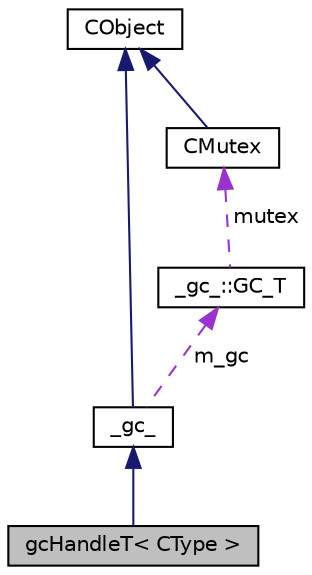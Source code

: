 digraph "gcHandleT&lt; CType &gt;"
{
  edge [fontname="Helvetica",fontsize="10",labelfontname="Helvetica",labelfontsize="10"];
  node [fontname="Helvetica",fontsize="10",shape=record];
  Node1 [label="gcHandleT\< CType \>",height=0.2,width=0.4,color="black", fillcolor="grey75", style="filled" fontcolor="black"];
  Node2 -> Node1 [dir="back",color="midnightblue",fontsize="10",style="solid",fontname="Helvetica"];
  Node2 [label="_gc_",height=0.2,width=0.4,color="black", fillcolor="white", style="filled",URL="$df/dee/class__gc__.html"];
  Node3 -> Node2 [dir="back",color="midnightblue",fontsize="10",style="solid",fontname="Helvetica"];
  Node3 [label="CObject",height=0.2,width=0.4,color="black", fillcolor="white", style="filled",URL="$dc/dac/class_c_object.html"];
  Node4 -> Node2 [dir="back",color="darkorchid3",fontsize="10",style="dashed",label=" m_gc" ,fontname="Helvetica"];
  Node4 [label="_gc_::GC_T",height=0.2,width=0.4,color="black", fillcolor="white", style="filled",URL="$d2/dc8/struct__gc___1_1_g_c___t.html"];
  Node5 -> Node4 [dir="back",color="darkorchid3",fontsize="10",style="dashed",label=" mutex" ,fontname="Helvetica"];
  Node5 [label="CMutex",height=0.2,width=0.4,color="black", fillcolor="white", style="filled",URL="$d3/d0d/class_c_mutex.html"];
  Node3 -> Node5 [dir="back",color="midnightblue",fontsize="10",style="solid",fontname="Helvetica"];
}
